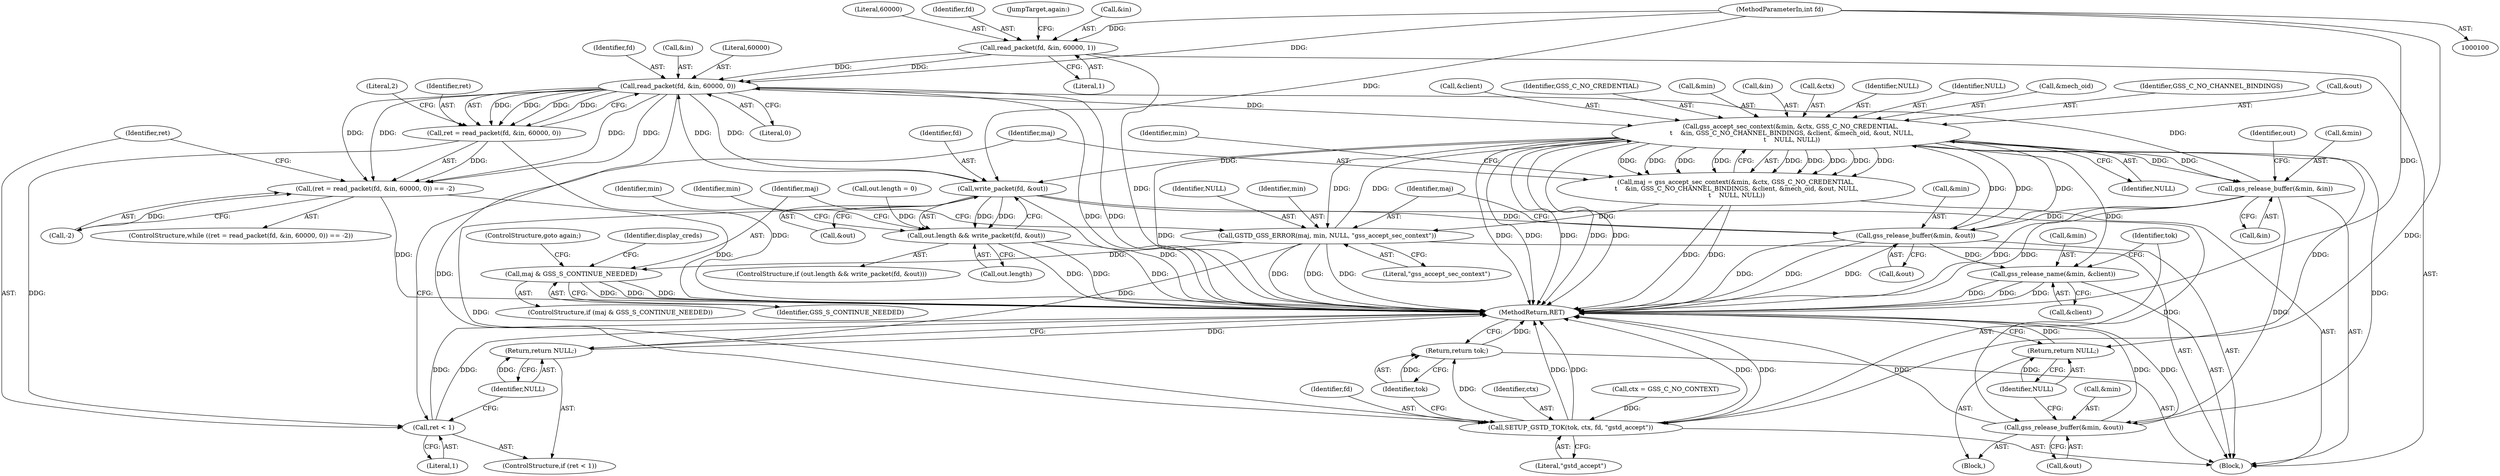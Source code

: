 digraph "0_knc_f237f3e09ecbaf59c897f5046538a7b1a3fa40c1@API" {
"1000136" [label="(Call,read_packet(fd, &in, 60000, 1))"];
"1000101" [label="(MethodParameterIn,int fd)"];
"1000147" [label="(Call,read_packet(fd, &in, 60000, 0))"];
"1000144" [label="(Call,(ret = read_packet(fd, &in, 60000, 0)) == -2)"];
"1000145" [label="(Call,ret = read_packet(fd, &in, 60000, 0))"];
"1000156" [label="(Call,ret < 1)"];
"1000163" [label="(Call,gss_accept_sec_context(&min, &ctx, GSS_C_NO_CREDENTIAL,\n \t    &in, GSS_C_NO_CHANNEL_BINDINGS, &client, &mech_oid, &out, NULL,\n \t    NULL, NULL))"];
"1000161" [label="(Call,maj = gss_accept_sec_context(&min, &ctx, GSS_C_NO_CREDENTIAL,\n \t    &in, GSS_C_NO_CHANNEL_BINDINGS, &client, &mech_oid, &out, NULL,\n \t    NULL, NULL))"];
"1000208" [label="(Call,GSTD_GSS_ERROR(maj, min, NULL, \"gss_accept_sec_context\"))"];
"1000159" [label="(Return,return NULL;)"];
"1000214" [label="(Call,maj & GSS_S_CONTINUE_NEEDED)"];
"1000181" [label="(Call,gss_release_buffer(&min, &in))"];
"1000196" [label="(Call,gss_release_buffer(&min, &out))"];
"1000203" [label="(Call,gss_release_buffer(&min, &out))"];
"1000233" [label="(Call,gss_release_name(&min, &client))"];
"1000191" [label="(Call,write_packet(fd, &out))"];
"1000187" [label="(Call,out.length && write_packet(fd, &out))"];
"1000238" [label="(Call,SETUP_GSTD_TOK(tok, ctx, fd, \"gstd_accept\"))"];
"1000243" [label="(Return,return tok;)"];
"1000201" [label="(Return,return NULL;)"];
"1000105" [label="(Block,)"];
"1000184" [label="(Call,&in)"];
"1000171" [label="(Identifier,GSS_C_NO_CHANNEL_BINDINGS)"];
"1000191" [label="(Call,write_packet(fd, &out))"];
"1000141" [label="(Literal,1)"];
"1000206" [label="(Call,&out)"];
"1000186" [label="(ControlStructure,if (out.length && write_packet(fd, &out)))"];
"1000199" [label="(Call,&out)"];
"1000202" [label="(Identifier,NULL)"];
"1000214" [label="(Call,maj & GSS_S_CONTINUE_NEEDED)"];
"1000151" [label="(Literal,60000)"];
"1000176" [label="(Call,&out)"];
"1000172" [label="(Call,&client)"];
"1000209" [label="(Identifier,maj)"];
"1000145" [label="(Call,ret = read_packet(fd, &in, 60000, 0))"];
"1000241" [label="(Identifier,fd)"];
"1000215" [label="(Identifier,maj)"];
"1000196" [label="(Call,gss_release_buffer(&min, &out))"];
"1000192" [label="(Identifier,fd)"];
"1000234" [label="(Call,&min)"];
"1000168" [label="(Identifier,GSS_C_NO_CREDENTIAL)"];
"1000236" [label="(Call,&client)"];
"1000144" [label="(Call,(ret = read_packet(fd, &in, 60000, 0)) == -2)"];
"1000195" [label="(Block,)"];
"1000137" [label="(Identifier,fd)"];
"1000198" [label="(Identifier,min)"];
"1000239" [label="(Identifier,tok)"];
"1000155" [label="(ControlStructure,if (ret < 1))"];
"1000161" [label="(Call,maj = gss_accept_sec_context(&min, &ctx, GSS_C_NO_CREDENTIAL,\n \t    &in, GSS_C_NO_CHANNEL_BINDINGS, &client, &mech_oid, &out, NULL,\n \t    NULL, NULL))"];
"1000143" [label="(ControlStructure,while ((ret = read_packet(fd, &in, 60000, 0)) == -2))"];
"1000164" [label="(Call,&min)"];
"1000126" [label="(Call,out.length = 0)"];
"1000197" [label="(Call,&min)"];
"1000213" [label="(ControlStructure,if (maj & GSS_S_CONTINUE_NEEDED))"];
"1000159" [label="(Return,return NULL;)"];
"1000188" [label="(Call,out.length)"];
"1000187" [label="(Call,out.length && write_packet(fd, &out))"];
"1000204" [label="(Call,&min)"];
"1000162" [label="(Identifier,maj)"];
"1000154" [label="(Literal,2)"];
"1000152" [label="(Literal,0)"];
"1000240" [label="(Identifier,ctx)"];
"1000212" [label="(Literal,\"gss_accept_sec_context\")"];
"1000153" [label="(Call,-2)"];
"1000146" [label="(Identifier,ret)"];
"1000160" [label="(Identifier,NULL)"];
"1000208" [label="(Call,GSTD_GSS_ERROR(maj, min, NULL, \"gss_accept_sec_context\"))"];
"1000181" [label="(Call,gss_release_buffer(&min, &in))"];
"1000244" [label="(Identifier,tok)"];
"1000149" [label="(Call,&in)"];
"1000233" [label="(Call,gss_release_name(&min, &client))"];
"1000142" [label="(JumpTarget,again:)"];
"1000183" [label="(Identifier,min)"];
"1000110" [label="(Call,ctx = GSS_C_NO_CONTEXT)"];
"1000169" [label="(Call,&in)"];
"1000158" [label="(Literal,1)"];
"1000166" [label="(Call,&ctx)"];
"1000147" [label="(Call,read_packet(fd, &in, 60000, 0))"];
"1000148" [label="(Identifier,fd)"];
"1000193" [label="(Call,&out)"];
"1000238" [label="(Call,SETUP_GSTD_TOK(tok, ctx, fd, \"gstd_accept\"))"];
"1000220" [label="(Identifier,display_creds)"];
"1000245" [label="(MethodReturn,RET)"];
"1000157" [label="(Identifier,ret)"];
"1000136" [label="(Call,read_packet(fd, &in, 60000, 1))"];
"1000210" [label="(Identifier,min)"];
"1000242" [label="(Literal,\"gstd_accept\")"];
"1000201" [label="(Return,return NULL;)"];
"1000179" [label="(Identifier,NULL)"];
"1000178" [label="(Identifier,NULL)"];
"1000163" [label="(Call,gss_accept_sec_context(&min, &ctx, GSS_C_NO_CREDENTIAL,\n \t    &in, GSS_C_NO_CHANNEL_BINDINGS, &client, &mech_oid, &out, NULL,\n \t    NULL, NULL))"];
"1000138" [label="(Call,&in)"];
"1000180" [label="(Identifier,NULL)"];
"1000216" [label="(Identifier,GSS_S_CONTINUE_NEEDED)"];
"1000140" [label="(Literal,60000)"];
"1000205" [label="(Identifier,min)"];
"1000156" [label="(Call,ret < 1)"];
"1000101" [label="(MethodParameterIn,int fd)"];
"1000203" [label="(Call,gss_release_buffer(&min, &out))"];
"1000243" [label="(Return,return tok;)"];
"1000174" [label="(Call,&mech_oid)"];
"1000211" [label="(Identifier,NULL)"];
"1000189" [label="(Identifier,out)"];
"1000217" [label="(ControlStructure,goto again;)"];
"1000182" [label="(Call,&min)"];
"1000136" -> "1000105"  [label="AST: "];
"1000136" -> "1000141"  [label="CFG: "];
"1000137" -> "1000136"  [label="AST: "];
"1000138" -> "1000136"  [label="AST: "];
"1000140" -> "1000136"  [label="AST: "];
"1000141" -> "1000136"  [label="AST: "];
"1000142" -> "1000136"  [label="CFG: "];
"1000136" -> "1000245"  [label="DDG: "];
"1000101" -> "1000136"  [label="DDG: "];
"1000136" -> "1000147"  [label="DDG: "];
"1000136" -> "1000147"  [label="DDG: "];
"1000101" -> "1000100"  [label="AST: "];
"1000101" -> "1000245"  [label="DDG: "];
"1000101" -> "1000147"  [label="DDG: "];
"1000101" -> "1000191"  [label="DDG: "];
"1000101" -> "1000238"  [label="DDG: "];
"1000147" -> "1000145"  [label="AST: "];
"1000147" -> "1000152"  [label="CFG: "];
"1000148" -> "1000147"  [label="AST: "];
"1000149" -> "1000147"  [label="AST: "];
"1000151" -> "1000147"  [label="AST: "];
"1000152" -> "1000147"  [label="AST: "];
"1000145" -> "1000147"  [label="CFG: "];
"1000147" -> "1000245"  [label="DDG: "];
"1000147" -> "1000245"  [label="DDG: "];
"1000147" -> "1000144"  [label="DDG: "];
"1000147" -> "1000144"  [label="DDG: "];
"1000147" -> "1000144"  [label="DDG: "];
"1000147" -> "1000144"  [label="DDG: "];
"1000147" -> "1000145"  [label="DDG: "];
"1000147" -> "1000145"  [label="DDG: "];
"1000147" -> "1000145"  [label="DDG: "];
"1000147" -> "1000145"  [label="DDG: "];
"1000191" -> "1000147"  [label="DDG: "];
"1000181" -> "1000147"  [label="DDG: "];
"1000147" -> "1000163"  [label="DDG: "];
"1000147" -> "1000191"  [label="DDG: "];
"1000147" -> "1000238"  [label="DDG: "];
"1000144" -> "1000143"  [label="AST: "];
"1000144" -> "1000153"  [label="CFG: "];
"1000145" -> "1000144"  [label="AST: "];
"1000153" -> "1000144"  [label="AST: "];
"1000157" -> "1000144"  [label="CFG: "];
"1000144" -> "1000245"  [label="DDG: "];
"1000144" -> "1000245"  [label="DDG: "];
"1000145" -> "1000144"  [label="DDG: "];
"1000153" -> "1000144"  [label="DDG: "];
"1000146" -> "1000145"  [label="AST: "];
"1000154" -> "1000145"  [label="CFG: "];
"1000145" -> "1000245"  [label="DDG: "];
"1000145" -> "1000156"  [label="DDG: "];
"1000156" -> "1000155"  [label="AST: "];
"1000156" -> "1000158"  [label="CFG: "];
"1000157" -> "1000156"  [label="AST: "];
"1000158" -> "1000156"  [label="AST: "];
"1000160" -> "1000156"  [label="CFG: "];
"1000162" -> "1000156"  [label="CFG: "];
"1000156" -> "1000245"  [label="DDG: "];
"1000156" -> "1000245"  [label="DDG: "];
"1000163" -> "1000161"  [label="AST: "];
"1000163" -> "1000180"  [label="CFG: "];
"1000164" -> "1000163"  [label="AST: "];
"1000166" -> "1000163"  [label="AST: "];
"1000168" -> "1000163"  [label="AST: "];
"1000169" -> "1000163"  [label="AST: "];
"1000171" -> "1000163"  [label="AST: "];
"1000172" -> "1000163"  [label="AST: "];
"1000174" -> "1000163"  [label="AST: "];
"1000176" -> "1000163"  [label="AST: "];
"1000178" -> "1000163"  [label="AST: "];
"1000179" -> "1000163"  [label="AST: "];
"1000180" -> "1000163"  [label="AST: "];
"1000161" -> "1000163"  [label="CFG: "];
"1000163" -> "1000245"  [label="DDG: "];
"1000163" -> "1000245"  [label="DDG: "];
"1000163" -> "1000245"  [label="DDG: "];
"1000163" -> "1000245"  [label="DDG: "];
"1000163" -> "1000245"  [label="DDG: "];
"1000163" -> "1000245"  [label="DDG: "];
"1000163" -> "1000161"  [label="DDG: "];
"1000163" -> "1000161"  [label="DDG: "];
"1000163" -> "1000161"  [label="DDG: "];
"1000163" -> "1000161"  [label="DDG: "];
"1000163" -> "1000161"  [label="DDG: "];
"1000163" -> "1000161"  [label="DDG: "];
"1000163" -> "1000161"  [label="DDG: "];
"1000163" -> "1000161"  [label="DDG: "];
"1000163" -> "1000161"  [label="DDG: "];
"1000203" -> "1000163"  [label="DDG: "];
"1000203" -> "1000163"  [label="DDG: "];
"1000208" -> "1000163"  [label="DDG: "];
"1000163" -> "1000181"  [label="DDG: "];
"1000163" -> "1000181"  [label="DDG: "];
"1000163" -> "1000191"  [label="DDG: "];
"1000163" -> "1000196"  [label="DDG: "];
"1000163" -> "1000201"  [label="DDG: "];
"1000163" -> "1000203"  [label="DDG: "];
"1000163" -> "1000208"  [label="DDG: "];
"1000163" -> "1000233"  [label="DDG: "];
"1000161" -> "1000105"  [label="AST: "];
"1000162" -> "1000161"  [label="AST: "];
"1000183" -> "1000161"  [label="CFG: "];
"1000161" -> "1000245"  [label="DDG: "];
"1000161" -> "1000245"  [label="DDG: "];
"1000161" -> "1000208"  [label="DDG: "];
"1000208" -> "1000105"  [label="AST: "];
"1000208" -> "1000212"  [label="CFG: "];
"1000209" -> "1000208"  [label="AST: "];
"1000210" -> "1000208"  [label="AST: "];
"1000211" -> "1000208"  [label="AST: "];
"1000212" -> "1000208"  [label="AST: "];
"1000215" -> "1000208"  [label="CFG: "];
"1000208" -> "1000245"  [label="DDG: "];
"1000208" -> "1000245"  [label="DDG: "];
"1000208" -> "1000245"  [label="DDG: "];
"1000208" -> "1000159"  [label="DDG: "];
"1000208" -> "1000214"  [label="DDG: "];
"1000159" -> "1000155"  [label="AST: "];
"1000159" -> "1000160"  [label="CFG: "];
"1000160" -> "1000159"  [label="AST: "];
"1000245" -> "1000159"  [label="CFG: "];
"1000159" -> "1000245"  [label="DDG: "];
"1000160" -> "1000159"  [label="DDG: "];
"1000214" -> "1000213"  [label="AST: "];
"1000214" -> "1000216"  [label="CFG: "];
"1000215" -> "1000214"  [label="AST: "];
"1000216" -> "1000214"  [label="AST: "];
"1000217" -> "1000214"  [label="CFG: "];
"1000220" -> "1000214"  [label="CFG: "];
"1000214" -> "1000245"  [label="DDG: "];
"1000214" -> "1000245"  [label="DDG: "];
"1000214" -> "1000245"  [label="DDG: "];
"1000181" -> "1000105"  [label="AST: "];
"1000181" -> "1000184"  [label="CFG: "];
"1000182" -> "1000181"  [label="AST: "];
"1000184" -> "1000181"  [label="AST: "];
"1000189" -> "1000181"  [label="CFG: "];
"1000181" -> "1000245"  [label="DDG: "];
"1000181" -> "1000245"  [label="DDG: "];
"1000181" -> "1000196"  [label="DDG: "];
"1000181" -> "1000203"  [label="DDG: "];
"1000196" -> "1000195"  [label="AST: "];
"1000196" -> "1000199"  [label="CFG: "];
"1000197" -> "1000196"  [label="AST: "];
"1000199" -> "1000196"  [label="AST: "];
"1000202" -> "1000196"  [label="CFG: "];
"1000196" -> "1000245"  [label="DDG: "];
"1000196" -> "1000245"  [label="DDG: "];
"1000196" -> "1000245"  [label="DDG: "];
"1000191" -> "1000196"  [label="DDG: "];
"1000203" -> "1000105"  [label="AST: "];
"1000203" -> "1000206"  [label="CFG: "];
"1000204" -> "1000203"  [label="AST: "];
"1000206" -> "1000203"  [label="AST: "];
"1000209" -> "1000203"  [label="CFG: "];
"1000203" -> "1000245"  [label="DDG: "];
"1000203" -> "1000245"  [label="DDG: "];
"1000203" -> "1000245"  [label="DDG: "];
"1000191" -> "1000203"  [label="DDG: "];
"1000203" -> "1000233"  [label="DDG: "];
"1000233" -> "1000105"  [label="AST: "];
"1000233" -> "1000236"  [label="CFG: "];
"1000234" -> "1000233"  [label="AST: "];
"1000236" -> "1000233"  [label="AST: "];
"1000239" -> "1000233"  [label="CFG: "];
"1000233" -> "1000245"  [label="DDG: "];
"1000233" -> "1000245"  [label="DDG: "];
"1000233" -> "1000245"  [label="DDG: "];
"1000191" -> "1000187"  [label="AST: "];
"1000191" -> "1000193"  [label="CFG: "];
"1000192" -> "1000191"  [label="AST: "];
"1000193" -> "1000191"  [label="AST: "];
"1000187" -> "1000191"  [label="CFG: "];
"1000191" -> "1000245"  [label="DDG: "];
"1000191" -> "1000187"  [label="DDG: "];
"1000191" -> "1000187"  [label="DDG: "];
"1000191" -> "1000238"  [label="DDG: "];
"1000187" -> "1000186"  [label="AST: "];
"1000187" -> "1000188"  [label="CFG: "];
"1000188" -> "1000187"  [label="AST: "];
"1000198" -> "1000187"  [label="CFG: "];
"1000205" -> "1000187"  [label="CFG: "];
"1000187" -> "1000245"  [label="DDG: "];
"1000187" -> "1000245"  [label="DDG: "];
"1000187" -> "1000245"  [label="DDG: "];
"1000126" -> "1000187"  [label="DDG: "];
"1000238" -> "1000105"  [label="AST: "];
"1000238" -> "1000242"  [label="CFG: "];
"1000239" -> "1000238"  [label="AST: "];
"1000240" -> "1000238"  [label="AST: "];
"1000241" -> "1000238"  [label="AST: "];
"1000242" -> "1000238"  [label="AST: "];
"1000244" -> "1000238"  [label="CFG: "];
"1000238" -> "1000245"  [label="DDG: "];
"1000238" -> "1000245"  [label="DDG: "];
"1000238" -> "1000245"  [label="DDG: "];
"1000238" -> "1000245"  [label="DDG: "];
"1000110" -> "1000238"  [label="DDG: "];
"1000238" -> "1000243"  [label="DDG: "];
"1000243" -> "1000105"  [label="AST: "];
"1000243" -> "1000244"  [label="CFG: "];
"1000244" -> "1000243"  [label="AST: "];
"1000245" -> "1000243"  [label="CFG: "];
"1000243" -> "1000245"  [label="DDG: "];
"1000244" -> "1000243"  [label="DDG: "];
"1000201" -> "1000195"  [label="AST: "];
"1000201" -> "1000202"  [label="CFG: "];
"1000202" -> "1000201"  [label="AST: "];
"1000245" -> "1000201"  [label="CFG: "];
"1000201" -> "1000245"  [label="DDG: "];
"1000202" -> "1000201"  [label="DDG: "];
}
